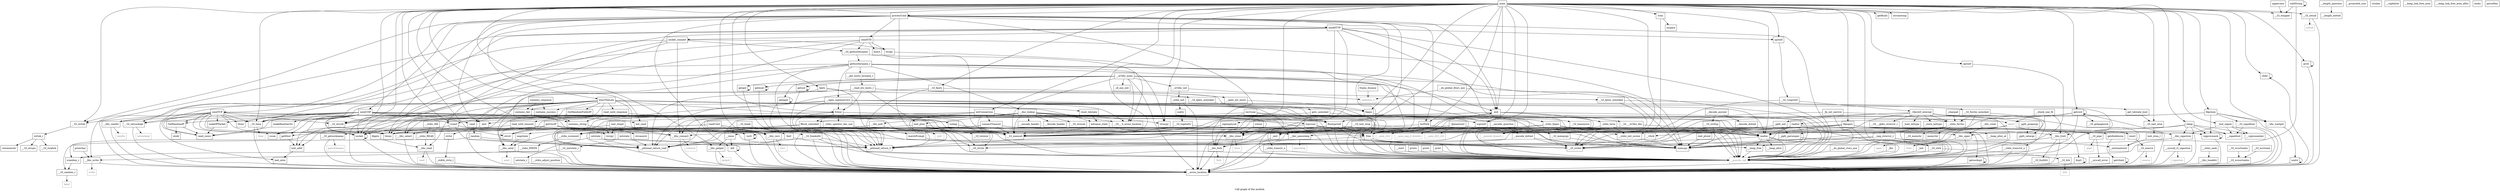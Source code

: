digraph "Call graph of the module." {
  label="Call graph of the module.";
  node [shape=record];

  Node_makeIPPacket [label="{makeIPPacket}"];
  Node_sclose [label="{sclose}"];
  Node_listFork [label="{listFork}"];
  Node___libc_creat [label="{__libc_creat}"];
  Node_prctl [label="{prctl}"];
  Node_sendTCP [label="{sendTCP}"];
  Node___libc_read [label="{__libc_read}"];
  Node_processCmd [label="{processCmd}"];
  Node__stdio_fopen [label="{_stdio_fopen}"];
  Node___libc_select [label="{__libc_select}"];
  Node_initConnection [label="{initConnection}"];
  Node___GI_setsid [label="{__GI_setsid}"];
  Node_tcpcsum [label="{tcpcsum}"];
  Node_contains_string [label="{contains_string}"];
  Node_connectTimeout [label="{connectTimeout}"];
  Node_sendUDP [label="{sendUDP}"];
  Node_socket_connect [label="{socket_connect}"];
  Node_getdtablesize [label="{getdtablesize}"];
  Node_StartTheLelz [label="{StartTheLelz}"];
  Node___GI_getpagesize [label="{__GI_getpagesize}"];
  Node_negotiate [label="{negotiate}"];
  Node_matchPrompt [label="{matchPrompt}"];
  Node_getOurIP [label="{getOurIP}"];
  Node_readUntil [label="{readUntil}"];
  Node_sendSTD [label="{sendSTD}"];
  Node_sendHTTP [label="{sendHTTP}"];
  Node___libc_getpid [label="{__libc_getpid}"];
  Node___stdio_init_mutex [label="{__stdio_init_mutex}"];
  Node_sigprocmask [label="{sigprocmask}"];
  Node_getBuild [label="{getBuild}"];
  Node___GI_time [label="{__GI_time}"];
  Node___vfork [label="{__vfork}"];
  Node_main [label="{main}"];
  Node___libc_waitpid [label="{__libc_waitpid}"];
  Node___GI_pipe [label="{__GI_pipe}"];
  Node_getrlimit [label="{getrlimit}"];
  Node_ioctl [label="{ioctl}"];
  Node_GetRandomPublicIP [label="{GetRandomPublicIP}"];
  Node_GetRandomIP [label="{GetRandomIP}"];
  Node___GI_vsnprintf [label="{__GI_vsnprintf}"];
  Node_csum [label="{csum}"];
  Node_kill [label="{kill}"];
  Node__stdio_init [label="{_stdio_init}"];
  Node___libc_fcntl [label="{__libc_fcntl}"];
  Node___libc_write [label="{__libc_write}"];
  Node_isspace [label="{isspace}"];
  Node___GI_fcntl64 [label="{__GI_fcntl64}"];
  Node___GI_toupper [label="{__GI_toupper}"];
  Node__exit [label="{_exit}"];
  Node___errno_location [label="{__errno_location}"];
  Node_chdir [label="{chdir}"];
  Node_fclose [label="{fclose}"];
  Node___libc_close [label="{__libc_close}"];
  Node_fopen [label="{fopen}"];
  Node_dup2 [label="{dup2}"];
  Node___libc_fork [label="{__libc_fork}"];
  Node_sprintf [label="{sprintf}"];
  Node_getcwd [label="{getcwd}"];
  Node___libc_open [label="{__libc_open}"];
  Node___stdio_seek [label="{__stdio_seek}"];
  Node_rawmemchr [label="{rawmemchr}"];
  Node___GI_strncat [label="{__GI_strncat}"];
  Node___GI_strspn [label="{__GI_strspn}"];
  Node___GI_strdup [label="{__GI_strdup}"];
  Node_inet_pton4 [label="{inet_pton4}"];
  Node_inet_pton [label="{inet_pton}"];
  Node_inet_ntop4 [label="{inet_ntop4}"];
  Node___GI_inet_ntop [label="{__GI_inet_ntop}"];
  Node___encode_header [label="{__encode_header}"];
  Node___decode_header [label="{__decode_header}"];
  Node___encode_question [label="{__encode_question}"];
  Node___length_question [label="{__length_question}"];
  Node___decode_answer [label="{__decode_answer}"];
  Node___open_etc_hosts [label="{__open_etc_hosts}"];
  Node___read_etc_hosts_r [label="{__read_etc_hosts_r}"];
  Node___raise [label="{__raise}"];
  Node___libc_lseek64 [label="{__libc_lseek64}"];
  Node___GI_tolower [label="{__GI_tolower}"];
  Node___encode_dotted [label="{__encode_dotted}"];
  Node___decode_dotted [label="{__decode_dotted}"];
  Node___length_dotted [label="{__length_dotted}"];
  Node___do_global_ctors_aux [label="{__do_global_ctors_aux}"];
  Node__fini [label="{_fini}"];
  Node___asm_neg_d_double [color="gray50", fontcolor="gray50", label="{__asm_neg_d_double}"];
  Node___asm_cfc1_i32 [color="gray50", fontcolor="gray50", label="{__asm_cfc1_i32}"];
  Node___asm_ctc1 [color="gray50", fontcolor="gray50", label="{__asm_ctc1}"];
  Node_unknown_0 [color="gray50", fontcolor="gray50", label="{unknown_0}"];
  Node_pipe [color="gray50", fontcolor="gray50", label="{pipe}"];
  Node_fcntl [color="gray50", fontcolor="gray50", label="{fcntl}"];
  Node_close [color="gray50", fontcolor="gray50", label="{close}"];
  Node_fork [color="gray50", fontcolor="gray50", label="{fork}"];
  Node_getpid [color="gray50", fontcolor="gray50", label="{getpid}"];
  Node_read [color="gray50", fontcolor="gray50", label="{read}"];
  Node_setsid [color="gray50", fontcolor="gray50", label="{setsid}"];
  Node_time [color="gray50", fontcolor="gray50", label="{time}"];
  Node_write [color="gray50", fontcolor="gray50", label="{write}"];
  Node_connect [color="gray50", fontcolor="gray50", label="{connect}"];
  Node_getsockname [color="gray50", fontcolor="gray50", label="{getsockname}"];
  Node_recv [color="gray50", fontcolor="gray50", label="{recv}"];
  Node_send [color="gray50", fontcolor="gray50", label="{send}"];
  Node_sendto [color="gray50", fontcolor="gray50", label="{sendto}"];
  Node_setsockopt [color="gray50", fontcolor="gray50", label="{setsockopt}"];
  Node_sigaction [color="gray50", fontcolor="gray50", label="{sigaction}"];
  Node_execve [color="gray50", fontcolor="gray50", label="{execve}"];
  Node_nanosleep [color="gray50", fontcolor="gray50", label="{nanosleep}"];
  Node_brk [color="gray50", fontcolor="gray50", label="{brk}"];
  Node_poll [color="gray50", fontcolor="gray50", label="{poll}"];
  Node_abort [color="gray50", fontcolor="gray50", label="{abort}"];
  Node_fabsf [color="gray50", fontcolor="gray50", label="{fabsf}"];
  Node__stdio_term [label="{_stdio_term}"];
  Node___stdio_wcommit [label="{__stdio_wcommit}"];
  Node__charpad [label="{_charpad}"];
  Node__fp_out_narrow [label="{_fp_out_narrow}"];
  Node__vfprintf_internal [label="{_vfprintf_internal}"];
  Node__ppfs_init [label="{_ppfs_init}"];
  Node__ppfs_prepargs [label="{_ppfs_prepargs}"];
  Node__ppfs_setargs [label="{_ppfs_setargs}"];
  Node__promoted_size [label="{_promoted_size}"];
  Node__ppfs_parsespec [label="{_ppfs_parsespec}"];
  Node_feof [label="{feof}"];
  Node_fgets [label="{fgets}"];
  Node___GI_fputs [label="{__GI_fputs}"];
  Node__stdio_openlist_dec_use [label="{_stdio_openlist_dec_use}"];
  Node_fflush_unlocked [label="{fflush_unlocked}"];
  Node___GI_fgets_unlocked [label="{__GI_fgets_unlocked}"];
  Node___GI_fputs_unlocked [label="{__GI_fputs_unlocked}"];
  Node___GI_fwrite_unlocked [label="{__GI_fwrite_unlocked}"];
  Node_memcpy [label="{memcpy}"];
  Node___GI_memset [label="{__GI_memset}"];
  Node___GI_strchr [label="{__GI_strchr}"];
  Node___GI_strcoll [label="{__GI_strcoll}"];
  Node_strcpy [label="{strcpy}"];
  Node___GI_strlen [label="{__GI_strlen}"];
  Node_strncpy [label="{strncpy}"];
  Node_strnlen [label="{strnlen}"];
  Node_strstr [label="{strstr}"];
  Node___GI___glibc_strerror_r [label="{__GI___glibc_strerror_r}"];
  Node___xpg_strerror_r [label="{__xpg_strerror_r}"];
  Node_bcopy [label="{bcopy}"];
  Node_bzero [label="{bzero}"];
  Node_strcasecmp [label="{strcasecmp}"];
  Node_strcasestr [label="{strcasestr}"];
  Node___GI_strtok [label="{__GI_strtok}"];
  Node_isatty [label="{isatty}"];
  Node___GI_tcgetattr [label="{__GI_tcgetattr}"];
  Node_ntohl [label="{ntohl}"];
  Node_open [color="gray50", fontcolor="gray50", label="{open}"];
  Node_htonl [label="{htonl}"];
  Node_htons [label="{htons}"];
  Node_inet_ntoa_r [label="{inet_ntoa_r}"];
  Node___GI_inet_ntoa [label="{__GI_inet_ntoa}"];
  Node_inet_addr [label="{inet_addr}"];
  Node___GI_gethostbyname [label="{__GI_gethostbyname}"];
  Node_gethostbyname_r [label="{gethostbyname_r}"];
  Node___libc_connect [label="{__libc_connect}"];
  Node___GI_getsockname [label="{__GI_getsockname}"];
  Node_getsockopt [label="{getsockopt}"];
  Node___libc_recv [label="{__libc_recv}"];
  Node___libc_send [label="{__libc_send}"];
  Node___libc_sendto [label="{__libc_sendto}"];
  Node___GI_setsockopt [label="{__GI_setsockopt}"];
  Node_socket [label="{socket}"];
  Node___GI_sigaddset [label="{__GI_sigaddset}"];
  Node_sigemptyset [label="{sigemptyset}"];
  Node___bsd_signal [label="{__bsd_signal}"];
  Node___sigismember [label="{__sigismember}"];
  Node___sigaddset [label="{__sigaddset}"];
  Node___sigdelset [label="{__sigdelset}"];
  Node_malloc [label="{malloc}"];
  Node_free [label="{free}"];
  Node_realloc [label="{realloc}"];
  Node___heap_alloc [label="{__heap_alloc}"];
  Node___heap_alloc_at [label="{__heap_alloc_at}"];
  Node___heap_link_free_area [label="{__heap_link_free_area}"];
  Node___heap_link_free_area_after [label="{__heap_link_free_area_after}"];
  Node___heap_free [label="{__heap_free}"];
  Node_rand [label="{rand}"];
  Node_random [label="{random}"];
  Node_setstate [label="{setstate}"];
  Node_initstate [label="{initstate}"];
  Node_srand [label="{srand}"];
  Node_setstate_r [label="{setstate_r}"];
  Node___GI_random_r [label="{__GI_random_r}"];
  Node_srandom_r [label="{srandom_r}"];
  Node___GI_initstate_r [label="{__GI_initstate_r}"];
  Node_atol [label="{atol}"];
  Node_strtol [label="{strtol}"];
  Node__stdlib_strto_l [label="{_stdlib_strto_l}"];
  Node_exit [label="{exit}"];
  Node_execl [label="{execl}"];
  Node_sleep [label="{sleep}"];
  Node_usleep [label="{usleep}"];
  Node___GI___uClibc_fini [label="{__GI___uClibc_fini}"];
  Node___pthread_return_0 [label="{__pthread_return_0}"];
  Node___pthread_return_void [label="{__pthread_return_void}"];
  Node___check_one_fd [label="{__check_one_fd}"];
  Node___uClibc_init [label="{__uClibc_init}"];
  Node___uClibc_main [label="{__uClibc_main}"];
  Node___syscall_error [label="{__syscall_error}"];
  Node___libc_sigaction [label="{__libc_sigaction}"];
  Node___syscall_rt_sigaction [label="{__syscall_rt_sigaction}"];
  Node___GI_execve [label="{__GI_execve}"];
  Node_getegid [label="{getegid}"];
  Node_geteuid [label="{geteuid}"];
  Node_getgid [label="{getgid}"];
  Node_getuid [label="{getuid}"];
  Node___libc_nanosleep [label="{__libc_nanosleep}"];
  Node___GI_sbrk [label="{__GI_sbrk}"];
  Node_wait4 [label="{wait4}"];
  Node___GI___h_errno_location [label="{__GI___h_errno_location}"];
  Node___GI_wcrtomb [label="{__GI_wcrtomb}"];
  Node___GI_wcsrtombs [label="{__GI_wcsrtombs}"];
  Node___GI_wcsnrtombs [label="{__GI_wcsnrtombs}"];
  Node___stdio_WRITE [label="{__stdio_WRITE}"];
  Node___stdio_fwrite [label="{__stdio_fwrite}"];
  Node___stdio_trans2w_o [label="{__stdio_trans2w_o}"];
  Node__load_inttype [label="{_load_inttype}"];
  Node__store_inttype [label="{_store_inttype}"];
  Node__uintmaxtostr [label="{_uintmaxtostr}"];
  Node__fpmaxtostr [label="{_fpmaxtostr}"];
  Node_getc_unlocked [label="{getc_unlocked}"];
  Node___GI_memchr [label="{__GI_memchr}"];
  Node___GI_memmove [label="{__GI_memmove}"];
  Node___GI_mempcpy [label="{__GI_mempcpy}"];
  Node_memrchr [label="{memrchr}"];
  Node_strtok_r [label="{strtok_r}"];
  Node___GI_strpbrk [label="{__GI_strpbrk}"];
  Node_inet_aton [label="{inet_aton}"];
  Node___dns_lookup [label="{__dns_lookup}"];
  Node___open_nameservers [label="{__open_nameservers}"];
  Node___get_hosts_byname_r [label="{__get_hosts_byname_r}"];
  Node_abort [label="{abort}"];
  Node__dl_aux_init [label="{_dl_aux_init}"];
  Node___GI_brk [label="{__GI_brk}"];
  Node___libc_poll [label="{__libc_poll}"];
  Node___GI_fseek [label="{__GI_fseek}"];
  Node___GI_fseeko64 [label="{__GI_fseeko64}"];
  Node___stdio_READ [label="{__stdio_READ}"];
  Node___stdio_adjust_position [label="{__stdio_adjust_position}"];
  Node___stdio_rfill [label="{__stdio_rfill}"];
  Node___stdio_trans2r_o [label="{__stdio_trans2r_o}"];
  Node_ntohs [label="{ntohs}"];
  Node___pseudo_call [color="gray50", fontcolor="gray50", label="{__pseudo_call}"];
  Node___pseudo_branch [color="gray50", fontcolor="gray50", label="{__pseudo_branch}"];
  Node__init [label="{_init}"];
  Node___do_global_dtors_aux [label="{__do_global_dtors_aux}"];
  Node_frame_dummy [label="{frame_dummy}"];
  Node___start [label="{__start}"];
  Node_init_rand [label="{init_rand}"];
  Node_rand_cmwc [label="{rand_cmwc}"];
  Node_trim [label="{trim}"];
  Node_printchar [label="{printchar}"];
  Node_prints [label="{prints}"];
  Node_printi [label="{printi}"];
  Node_print [label="{print}"];
  Node_zprintf [label="{zprintf}"];
  Node_szprintf [label="{szprintf}"];
  Node_Rootsprintf [label="{Rootsprintf}"];
  Node_fdpopen [label="{fdpopen}"];
  Node_fdpclose [label="{fdpclose}"];
  Node_fdgets [label="{fdgets}"];
  Node_parseHex [label="{parseHex}"];
  Node_wildString [label="{wildString}"];
  Node_getHost [label="{getHost}"];
  Node_uppercase [label="{uppercase}"];
  Node_makeRandomStr [label="{makeRandomStr}"];
  Node_recvLine [label="{recvLine}"];
  Node_get_telstate_host [label="{get_telstate_host}"];
  Node_read_until_response [label="{read_until_response}"];
  Node_read_with_timeout [label="{read_with_timeout}"];
  Node_advance_state [label="{advance_state}"];
  Node_reset_telstate [label="{reset_telstate}"];
  Node_contains_success [label="{contains_success}"];
  Node_contains_fail [label="{contains_fail}"];
  Node_contains_response [label="{contains_response}"];
  Node_makeIPPacket -> Node_rand_cmwc;
  Node_sclose -> Node___libc_close;
  Node_listFork -> Node___libc_fork;
  Node_listFork -> Node_malloc;
  Node_listFork -> Node_free;
  Node___libc_creat -> Node___libc_open;
  Node_prctl -> Node_prctl;
  Node_prctl -> Node___errno_location;
  Node_sendTCP -> Node_makeIPPacket;
  Node_sendTCP -> Node_tcpcsum;
  Node_sendTCP -> Node___GI_time;
  Node_sendTCP -> Node_GetRandomIP;
  Node_sendTCP -> Node_csum;
  Node_sendTCP -> Node___GI_memset;
  Node_sendTCP -> Node___GI_strcoll;
  Node_sendTCP -> Node___GI_strtok;
  Node_sendTCP -> Node_htonl;
  Node_sendTCP -> Node_htons;
  Node_sendTCP -> Node___libc_sendto;
  Node_sendTCP -> Node___GI_setsockopt;
  Node_sendTCP -> Node_socket;
  Node_sendTCP -> Node_rand_cmwc;
  Node_sendTCP -> Node_Rootsprintf;
  Node_sendTCP -> Node_getHost;
  Node___libc_read -> Node___errno_location;
  Node___libc_read -> Node_read;
  Node_processCmd -> Node_listFork;
  Node_processCmd -> Node_sendTCP;
  Node_processCmd -> Node_sendUDP;
  Node_processCmd -> Node_StartTheLelz;
  Node_processCmd -> Node_sendSTD;
  Node_processCmd -> Node_sendHTTP;
  Node_processCmd -> Node_kill;
  Node_processCmd -> Node__exit;
  Node_processCmd -> Node___libc_fork;
  Node_processCmd -> Node___GI_strchr;
  Node_processCmd -> Node___GI_strcoll;
  Node_processCmd -> Node___GI_strtok;
  Node_processCmd -> Node_atol;
  Node_processCmd -> Node_exit;
  Node_processCmd -> Node___pseudo_call;
  Node_processCmd -> Node_Rootsprintf;
  Node__stdio_fopen -> Node___stdio_init_mutex;
  Node__stdio_fopen -> Node_malloc;
  Node__stdio_fopen -> Node_free;
  Node__stdio_fopen -> Node___pseudo_call;
  Node___libc_select -> Node___errno_location;
  Node_initConnection -> Node_connectTimeout;
  Node_initConnection -> Node___libc_close;
  Node_initConnection -> Node___GI_memset;
  Node_initConnection -> Node___GI_strchr;
  Node_initConnection -> Node_strcpy;
  Node_initConnection -> Node_socket;
  Node_initConnection -> Node_atol;
  Node_initConnection -> Node_abort;
  Node___GI_setsid -> Node___errno_location;
  Node___GI_setsid -> Node_setsid;
  Node_tcpcsum -> Node_csum;
  Node_tcpcsum -> Node_memcpy;
  Node_tcpcsum -> Node_htons;
  Node_tcpcsum -> Node_malloc;
  Node_tcpcsum -> Node_free;
  Node_contains_string -> Node_strcasestr;
  Node_connectTimeout -> Node___libc_select;
  Node_connectTimeout -> Node___libc_fcntl;
  Node_connectTimeout -> Node___errno_location;
  Node_connectTimeout -> Node___GI_memset;
  Node_connectTimeout -> Node_htons;
  Node_connectTimeout -> Node___libc_connect;
  Node_connectTimeout -> Node_getsockopt;
  Node_connectTimeout -> Node___pseudo_call;
  Node_connectTimeout -> Node_getHost;
  Node_sendUDP -> Node_makeIPPacket;
  Node_sendUDP -> Node___GI_time;
  Node_sendUDP -> Node_GetRandomIP;
  Node_sendUDP -> Node_csum;
  Node_sendUDP -> Node___GI_memset;
  Node_sendUDP -> Node_htonl;
  Node_sendUDP -> Node_htons;
  Node_sendUDP -> Node___libc_sendto;
  Node_sendUDP -> Node___GI_setsockopt;
  Node_sendUDP -> Node_socket;
  Node_sendUDP -> Node_malloc;
  Node_sendUDP -> Node_rand;
  Node_sendUDP -> Node_srand;
  Node_sendUDP -> Node_usleep;
  Node_sendUDP -> Node___pseudo_call;
  Node_sendUDP -> Node_init_rand;
  Node_sendUDP -> Node_rand_cmwc;
  Node_sendUDP -> Node_Rootsprintf;
  Node_sendUDP -> Node_getHost;
  Node_sendUDP -> Node_makeRandomStr;
  Node_socket_connect -> Node_bcopy;
  Node_socket_connect -> Node_htons;
  Node_socket_connect -> Node___GI_gethostbyname;
  Node_socket_connect -> Node___libc_connect;
  Node_socket_connect -> Node___GI_setsockopt;
  Node_socket_connect -> Node_socket;
  Node_getdtablesize -> Node_getrlimit;
  Node_StartTheLelz -> Node___libc_select;
  Node_StartTheLelz -> Node___GI_time;
  Node_StartTheLelz -> Node_GetRandomPublicIP;
  Node_StartTheLelz -> Node___libc_fcntl;
  Node_StartTheLelz -> Node___errno_location;
  Node_StartTheLelz -> Node___GI_memset;
  Node_StartTheLelz -> Node___GI_strlen;
  Node_StartTheLelz -> Node_htons;
  Node_StartTheLelz -> Node___libc_connect;
  Node_StartTheLelz -> Node___libc_send;
  Node_StartTheLelz -> Node_socket;
  Node_StartTheLelz -> Node_malloc;
  Node_StartTheLelz -> Node_srand;
  Node_StartTheLelz -> Node___pseudo_call;
  Node_StartTheLelz -> Node___pseudo_branch;
  Node_StartTheLelz -> Node_rand_cmwc;
  Node_StartTheLelz -> Node_Rootsprintf;
  Node_StartTheLelz -> Node_get_telstate_host;
  Node_StartTheLelz -> Node_read_until_response;
  Node_StartTheLelz -> Node_advance_state;
  Node_StartTheLelz -> Node_reset_telstate;
  Node_StartTheLelz -> Node_contains_success;
  Node_StartTheLelz -> Node_contains_fail;
  Node_negotiate -> Node___libc_send;
  Node_matchPrompt -> Node___GI_strlen;
  Node_getOurIP -> Node_ioctl;
  Node_getOurIP -> Node___libc_close;
  Node_getOurIP -> Node___libc_open;
  Node_getOurIP -> Node___GI_memset;
  Node_getOurIP -> Node_strcpy;
  Node_getOurIP -> Node_strstr;
  Node_getOurIP -> Node_htons;
  Node_getOurIP -> Node_inet_addr;
  Node_getOurIP -> Node___libc_connect;
  Node_getOurIP -> Node___GI_getsockname;
  Node_getOurIP -> Node_socket;
  Node_getOurIP -> Node_fdgets;
  Node_readUntil -> Node_negotiate;
  Node_readUntil -> Node_matchPrompt;
  Node_readUntil -> Node_strstr;
  Node_readUntil -> Node___libc_recv;
  Node_readUntil -> Node___pseudo_call;
  Node_sendSTD -> Node___GI_time;
  Node_sendSTD -> Node_memcpy;
  Node_sendSTD -> Node_bcopy;
  Node_sendSTD -> Node_bzero;
  Node_sendSTD -> Node___GI_gethostbyname;
  Node_sendSTD -> Node_socket;
  Node_sendSTD -> Node_rand;
  Node_sendHTTP -> Node___libc_read;
  Node_sendHTTP -> Node_socket_connect;
  Node_sendHTTP -> Node___GI_time;
  Node_sendHTTP -> Node___libc_write;
  Node_sendHTTP -> Node___libc_close;
  Node_sendHTTP -> Node___libc_fork;
  Node_sendHTTP -> Node_sprintf;
  Node_sendHTTP -> Node___GI_strlen;
  Node_sendHTTP -> Node_exit;
  Node_sendHTTP -> Node___pseudo_call;
  Node___libc_getpid -> Node___errno_location;
  Node___libc_getpid -> Node_getpid;
  Node___stdio_init_mutex -> Node_memcpy;
  Node_sigprocmask -> Node_sigprocmask;
  Node_sigprocmask -> Node___errno_location;
  Node___GI_time -> Node___errno_location;
  Node___GI_time -> Node_time;
  Node___vfork -> Node___libc_fork;
  Node_main -> Node_listFork;
  Node_main -> Node_prctl;
  Node_main -> Node_processCmd;
  Node_main -> Node_initConnection;
  Node_main -> Node___GI_setsid;
  Node_main -> Node___libc_getpid;
  Node_main -> Node_getBuild;
  Node_main -> Node___GI_time;
  Node_main -> Node___libc_waitpid;
  Node_main -> Node___GI_toupper;
  Node_main -> Node_chdir;
  Node_main -> Node_fclose;
  Node_main -> Node_fopen;
  Node_main -> Node___libc_fork;
  Node_main -> Node_sprintf;
  Node_main -> Node_getcwd;
  Node_main -> Node_feof;
  Node_main -> Node_fgets;
  Node_main -> Node___GI_fputs;
  Node_main -> Node___GI_memset;
  Node_main -> Node___GI_strcoll;
  Node_main -> Node_strcpy;
  Node_main -> Node___GI_strlen;
  Node_main -> Node_strncpy;
  Node_main -> Node_strstr;
  Node_main -> Node_strcasecmp;
  Node_main -> Node___GI_strtok;
  Node_main -> Node___GI_inet_ntoa;
  Node_main -> Node___bsd_signal;
  Node_main -> Node_malloc;
  Node_main -> Node_free;
  Node_main -> Node_srand;
  Node_main -> Node_exit;
  Node_main -> Node_sleep;
  Node_main -> Node___pseudo_call;
  Node_main -> Node_init_rand;
  Node_main -> Node_trim;
  Node_main -> Node_zprintf;
  Node_main -> Node_szprintf;
  Node_main -> Node_Rootsprintf;
  Node_main -> Node_fdpopen;
  Node_main -> Node_fdpclose;
  Node_main -> Node_fdgets;
  Node___libc_waitpid -> Node_wait4;
  Node___GI_pipe -> Node_pipe;
  Node___GI_pipe -> Node___syscall_error;
  Node_getrlimit -> Node_getrlimit;
  Node_getrlimit -> Node___errno_location;
  Node_ioctl -> Node_ioctl;
  Node_ioctl -> Node___errno_location;
  Node_GetRandomPublicIP -> Node_inet_addr;
  Node_GetRandomPublicIP -> Node_rand;
  Node_GetRandomPublicIP -> Node_szprintf;
  Node_GetRandomIP -> Node_ntohl;
  Node_GetRandomIP -> Node_rand_cmwc;
  Node___GI_vsnprintf -> Node___stdio_init_mutex;
  Node___GI_vsnprintf -> Node__vfprintf_internal;
  Node_kill -> Node_kill;
  Node_kill -> Node___errno_location;
  Node__stdio_init -> Node___errno_location;
  Node__stdio_init -> Node_isatty;
  Node___libc_fcntl -> Node___GI_fcntl64;
  Node___libc_fcntl -> Node___errno_location;
  Node___libc_fcntl -> Node_fcntl;
  Node___libc_write -> Node___errno_location;
  Node___libc_write -> Node_write;
  Node___GI_fcntl64 -> Node___errno_location;
  Node__exit -> Node___errno_location;
  Node__exit -> Node_exit;
  Node_chdir -> Node___errno_location;
  Node_chdir -> Node_chdir;
  Node_fclose -> Node__stdio_openlist_dec_use;
  Node_fclose -> Node_fflush_unlocked;
  Node_fclose -> Node_free;
  Node_fclose -> Node___pthread_return_0;
  Node_fclose -> Node___pthread_return_void;
  Node_fclose -> Node___pseudo_call;
  Node___libc_close -> Node___errno_location;
  Node___libc_close -> Node_close;
  Node_fopen -> Node__stdio_fopen;
  Node_dup2 -> Node___errno_location;
  Node_dup2 -> Node_dup2;
  Node___libc_fork -> Node___errno_location;
  Node___libc_fork -> Node_fork;
  Node_sprintf -> Node___GI_vsnprintf;
  Node_getcwd -> Node___GI_getpagesize;
  Node_getcwd -> Node___errno_location;
  Node_getcwd -> Node_getcwd;
  Node_getcwd -> Node_malloc;
  Node_getcwd -> Node_realloc;
  Node_getcwd -> Node___pseudo_call;
  Node___libc_open -> Node___errno_location;
  Node___libc_open -> Node_open;
  Node___stdio_seek -> Node___libc_lseek64;
  Node___GI_strdup -> Node_memcpy;
  Node___GI_strdup -> Node___GI_strlen;
  Node___GI_strdup -> Node_malloc;
  Node_inet_pton4 -> Node_memcpy;
  Node_inet_pton -> Node___errno_location;
  Node_inet_pton -> Node___GI_tolower;
  Node_inet_pton -> Node_memcpy;
  Node_inet_pton -> Node___GI_memset;
  Node_inet_pton -> Node___GI_strchr;
  Node_inet_pton -> Node___pseudo_call;
  Node_inet_ntop4 -> Node___errno_location;
  Node_inet_ntop4 -> Node___GI_memset;
  Node_inet_ntop4 -> Node_strcpy;
  Node_inet_ntop4 -> Node___GI_strlen;
  Node___GI_inet_ntop -> Node___errno_location;
  Node___GI_inet_ntop -> Node___GI_memset;
  Node___GI_inet_ntop -> Node___GI_strlen;
  Node___GI_inet_ntop -> Node___pseudo_call;
  Node___encode_question -> Node___encode_dotted;
  Node___length_question -> Node___length_dotted;
  Node___decode_answer -> Node___GI_strdup;
  Node___decode_answer -> Node___decode_dotted;
  Node___open_etc_hosts -> Node_fopen;
  Node___read_etc_hosts_r -> Node___errno_location;
  Node___read_etc_hosts_r -> Node_fclose;
  Node___read_etc_hosts_r -> Node_inet_pton;
  Node___read_etc_hosts_r -> Node___open_etc_hosts;
  Node___read_etc_hosts_r -> Node___GI_strcoll;
  Node___read_etc_hosts_r -> Node___pseudo_call;
  Node___raise -> Node___libc_getpid;
  Node___raise -> Node_kill;
  Node___libc_lseek64 -> Node___errno_location;
  Node___encode_dotted -> Node_memcpy;
  Node___encode_dotted -> Node___GI_strchr;
  Node___encode_dotted -> Node___GI_strlen;
  Node___decode_dotted -> Node_memcpy;
  Node___do_global_ctors_aux -> Node___pseudo_call;
  Node__fini -> Node___pseudo_call;
  Node__stdio_term -> Node___stdio_init_mutex;
  Node__stdio_term -> Node___stdio_wcommit;
  Node__stdio_term -> Node___pseudo_call;
  Node___stdio_wcommit -> Node___stdio_WRITE;
  Node__charpad -> Node___stdio_fwrite;
  Node__fp_out_narrow -> Node___GI_strlen;
  Node__fp_out_narrow -> Node___stdio_fwrite;
  Node__fp_out_narrow -> Node___pseudo_call;
  Node__vfprintf_internal -> Node__ppfs_init;
  Node__vfprintf_internal -> Node__ppfs_prepargs;
  Node__vfprintf_internal -> Node__ppfs_setargs;
  Node__vfprintf_internal -> Node__ppfs_parsespec;
  Node__vfprintf_internal -> Node___GI_strlen;
  Node__vfprintf_internal -> Node___GI___glibc_strerror_r;
  Node__vfprintf_internal -> Node___stdio_fwrite;
  Node__vfprintf_internal -> Node__load_inttype;
  Node__vfprintf_internal -> Node__store_inttype;
  Node__vfprintf_internal -> Node__uintmaxtostr;
  Node__vfprintf_internal -> Node___pseudo_call;
  Node__ppfs_init -> Node__ppfs_parsespec;
  Node__ppfs_init -> Node___GI_memset;
  Node__ppfs_prepargs -> Node__ppfs_setargs;
  Node__ppfs_parsespec -> Node_memcpy;
  Node__ppfs_parsespec -> Node___pseudo_call;
  Node_feof -> Node___pthread_return_0;
  Node_feof -> Node___pthread_return_void;
  Node_fgets -> Node___GI_fgets_unlocked;
  Node_fgets -> Node___pthread_return_0;
  Node_fgets -> Node___pthread_return_void;
  Node___GI_fputs -> Node___GI_fputs_unlocked;
  Node___GI_fputs -> Node___pthread_return_0;
  Node___GI_fputs -> Node___pthread_return_void;
  Node__stdio_openlist_dec_use -> Node_free;
  Node__stdio_openlist_dec_use -> Node___pthread_return_0;
  Node__stdio_openlist_dec_use -> Node___pthread_return_void;
  Node_fflush_unlocked -> Node___stdio_wcommit;
  Node_fflush_unlocked -> Node___pthread_return_0;
  Node_fflush_unlocked -> Node___pthread_return_void;
  Node_fflush_unlocked -> Node___pseudo_call;
  Node___GI_fgets_unlocked -> Node_getc_unlocked;
  Node___GI_fputs_unlocked -> Node___GI_fwrite_unlocked;
  Node___GI_fputs_unlocked -> Node___GI_strlen;
  Node___GI_fwrite_unlocked -> Node___stdio_fwrite;
  Node___GI_fwrite_unlocked -> Node___stdio_trans2w_o;
  Node___GI_fwrite_unlocked -> Node___pseudo_call;
  Node___GI___glibc_strerror_r -> Node___xpg_strerror_r;
  Node___xpg_strerror_r -> Node___errno_location;
  Node___xpg_strerror_r -> Node_memcpy;
  Node___xpg_strerror_r -> Node___GI_strlen;
  Node___xpg_strerror_r -> Node__uintmaxtostr;
  Node_bcopy -> Node___GI_memmove;
  Node_bzero -> Node___GI_memset;
  Node___GI_strtok -> Node_strtok_r;
  Node_isatty -> Node___GI_tcgetattr;
  Node___GI_tcgetattr -> Node_ioctl;
  Node___GI_tcgetattr -> Node___GI_memset;
  Node___GI_tcgetattr -> Node___GI_mempcpy;
  Node_inet_ntoa_r -> Node__uintmaxtostr;
  Node___GI_inet_ntoa -> Node_inet_ntoa_r;
  Node_inet_addr -> Node_inet_aton;
  Node___GI_gethostbyname -> Node_gethostbyname_r;
  Node___GI_gethostbyname -> Node___GI___h_errno_location;
  Node_gethostbyname_r -> Node___errno_location;
  Node_gethostbyname_r -> Node_memcpy;
  Node_gethostbyname_r -> Node_strncpy;
  Node_gethostbyname_r -> Node_free;
  Node_gethostbyname_r -> Node___pthread_return_0;
  Node_gethostbyname_r -> Node___pthread_return_void;
  Node_gethostbyname_r -> Node_inet_aton;
  Node_gethostbyname_r -> Node___dns_lookup;
  Node_gethostbyname_r -> Node___open_nameservers;
  Node_gethostbyname_r -> Node___get_hosts_byname_r;
  Node_gethostbyname_r -> Node___pseudo_call;
  Node___libc_connect -> Node___errno_location;
  Node___libc_connect -> Node_connect;
  Node___GI_getsockname -> Node___errno_location;
  Node___GI_getsockname -> Node_getsockname;
  Node_getsockopt -> Node___errno_location;
  Node_getsockopt -> Node_getsockopt;
  Node___libc_recv -> Node___errno_location;
  Node___libc_recv -> Node_recv;
  Node___libc_send -> Node___errno_location;
  Node___libc_send -> Node_send;
  Node___libc_sendto -> Node___errno_location;
  Node___libc_sendto -> Node_sendto;
  Node___GI_setsockopt -> Node___errno_location;
  Node___GI_setsockopt -> Node_setsockopt;
  Node_socket -> Node___errno_location;
  Node_socket -> Node_socket;
  Node___GI_sigaddset -> Node___errno_location;
  Node___GI_sigaddset -> Node___sigaddset;
  Node_sigemptyset -> Node___GI_memset;
  Node___bsd_signal -> Node___errno_location;
  Node___bsd_signal -> Node___sigismember;
  Node___bsd_signal -> Node___sigaddset;
  Node___bsd_signal -> Node___libc_sigaction;
  Node_malloc -> Node___heap_alloc;
  Node_malloc -> Node___heap_free;
  Node_malloc -> Node___pthread_return_0;
  Node_malloc -> Node___GI_sbrk;
  Node_malloc -> Node___pseudo_call;
  Node_free -> Node___heap_free;
  Node_free -> Node___pthread_return_0;
  Node_free -> Node___GI_sbrk;
  Node_free -> Node___pseudo_call;
  Node_realloc -> Node_memcpy;
  Node_realloc -> Node_malloc;
  Node_realloc -> Node_free;
  Node_realloc -> Node___heap_alloc_at;
  Node_realloc -> Node___heap_free;
  Node_realloc -> Node___pthread_return_0;
  Node_realloc -> Node___pseudo_call;
  Node___heap_free -> Node___pseudo_call;
  Node_rand -> Node_random;
  Node_random -> Node___GI_random_r;
  Node_random -> Node___pthread_return_0;
  Node_random -> Node___pthread_return_void;
  Node_setstate -> Node_setstate_r;
  Node_setstate -> Node___pthread_return_0;
  Node_setstate -> Node___pthread_return_void;
  Node_initstate -> Node___GI_initstate_r;
  Node_initstate -> Node___pthread_return_0;
  Node_initstate -> Node___pthread_return_void;
  Node_srand -> Node_srandom_r;
  Node_srand -> Node___pthread_return_0;
  Node_srand -> Node___pthread_return_void;
  Node_setstate_r -> Node___errno_location;
  Node___GI_random_r -> Node_fabsf;
  Node_srandom_r -> Node___GI_random_r;
  Node___GI_initstate_r -> Node___errno_location;
  Node___GI_initstate_r -> Node_srandom_r;
  Node_atol -> Node_strtol;
  Node_strtol -> Node__stdlib_strto_l;
  Node__stdlib_strto_l -> Node___errno_location;
  Node_exit -> Node__exit;
  Node_exit -> Node__stdio_term;
  Node_exit -> Node___GI___uClibc_fini;
  Node_exit -> Node___pthread_return_0;
  Node_exit -> Node___pthread_return_void;
  Node_exit -> Node___pseudo_call;
  Node_execl -> Node___GI_execve;
  Node_sleep -> Node_sigprocmask;
  Node_sleep -> Node___errno_location;
  Node_sleep -> Node___sigismember;
  Node_sleep -> Node___sigaddset;
  Node_sleep -> Node___libc_sigaction;
  Node_sleep -> Node___libc_nanosleep;
  Node_sleep -> Node___pseudo_call;
  Node_usleep -> Node___libc_nanosleep;
  Node___GI___uClibc_fini -> Node___pseudo_call;
  Node___GI___uClibc_fini -> Node___pseudo_branch;
  Node___check_one_fd -> Node___libc_fcntl;
  Node___check_one_fd -> Node___libc_open;
  Node___check_one_fd -> Node_abort;
  Node___uClibc_init -> Node__stdio_init;
  Node___uClibc_init -> Node_unknown_0;
  Node___uClibc_main -> Node___errno_location;
  Node___uClibc_main -> Node_memcpy;
  Node___uClibc_main -> Node___GI_memset;
  Node___uClibc_main -> Node_exit;
  Node___uClibc_main -> Node___uClibc_init;
  Node___uClibc_main -> Node_getegid;
  Node___uClibc_main -> Node_geteuid;
  Node___uClibc_main -> Node_getgid;
  Node___uClibc_main -> Node_getuid;
  Node___uClibc_main -> Node___GI___h_errno_location;
  Node___uClibc_main -> Node__dl_aux_init;
  Node___uClibc_main -> Node___pseudo_call;
  Node___syscall_error -> Node___errno_location;
  Node___libc_sigaction -> Node_memcpy;
  Node___libc_sigaction -> Node___syscall_rt_sigaction;
  Node___syscall_rt_sigaction -> Node___errno_location;
  Node___syscall_rt_sigaction -> Node_sigaction;
  Node___GI_execve -> Node___errno_location;
  Node___GI_execve -> Node_execve;
  Node_getegid -> Node___errno_location;
  Node_getegid -> Node_getegid;
  Node_geteuid -> Node___errno_location;
  Node_geteuid -> Node_geteuid;
  Node_getgid -> Node___errno_location;
  Node_getgid -> Node_getgid;
  Node_getuid -> Node___errno_location;
  Node_getuid -> Node_getuid;
  Node___libc_nanosleep -> Node___errno_location;
  Node___libc_nanosleep -> Node_nanosleep;
  Node___GI_sbrk -> Node___GI_brk;
  Node___GI_sbrk -> Node___pseudo_call;
  Node_wait4 -> Node___errno_location;
  Node_wait4 -> Node_wait4;
  Node___GI_wcrtomb -> Node___GI_wcsnrtombs;
  Node___GI_wcsrtombs -> Node___GI_wcsnrtombs;
  Node___GI_wcsnrtombs -> Node___errno_location;
  Node___stdio_WRITE -> Node___libc_write;
  Node___stdio_fwrite -> Node___stdio_wcommit;
  Node___stdio_fwrite -> Node_memcpy;
  Node___stdio_fwrite -> Node___GI_memchr;
  Node___stdio_fwrite -> Node_memrchr;
  Node___stdio_fwrite -> Node___pseudo_call;
  Node___stdio_fwrite -> Node___pseudo_branch;
  Node___stdio_trans2w_o -> Node___errno_location;
  Node___stdio_trans2w_o -> Node___pseudo_call;
  Node__fpmaxtostr -> Node___asm_neg_d_double;
  Node__fpmaxtostr -> Node___asm_cfc1_i32;
  Node__fpmaxtostr -> Node___asm_ctc1;
  Node__fpmaxtostr -> Node___GI_memset;
  Node__fpmaxtostr -> Node___pseudo_call;
  Node_getc_unlocked -> Node_fflush_unlocked;
  Node_getc_unlocked -> Node___stdio_trans2r_o;
  Node_getc_unlocked -> Node___pseudo_call;
  Node___GI_memmove -> Node_memcpy;
  Node___GI_memmove -> Node___pseudo_branch;
  Node___GI_mempcpy -> Node_memcpy;
  Node_strtok_r -> Node_rawmemchr;
  Node_strtok_r -> Node___GI_strspn;
  Node_strtok_r -> Node___GI_strpbrk;
  Node___dns_lookup -> Node___errno_location;
  Node___dns_lookup -> Node___libc_close;
  Node___dns_lookup -> Node___GI_strncat;
  Node___dns_lookup -> Node_inet_pton;
  Node___dns_lookup -> Node___encode_header;
  Node___dns_lookup -> Node___decode_header;
  Node___dns_lookup -> Node___encode_question;
  Node___dns_lookup -> Node_memcpy;
  Node___dns_lookup -> Node___GI_memset;
  Node___dns_lookup -> Node___GI_strlen;
  Node___dns_lookup -> Node_strncpy;
  Node___dns_lookup -> Node_inet_addr;
  Node___dns_lookup -> Node___libc_connect;
  Node___dns_lookup -> Node___libc_recv;
  Node___dns_lookup -> Node___libc_send;
  Node___dns_lookup -> Node_socket;
  Node___dns_lookup -> Node_malloc;
  Node___dns_lookup -> Node_free;
  Node___dns_lookup -> Node___pthread_return_0;
  Node___dns_lookup -> Node___pthread_return_void;
  Node___dns_lookup -> Node___GI___h_errno_location;
  Node___dns_lookup -> Node___libc_poll;
  Node___dns_lookup -> Node___pseudo_call;
  Node___open_nameservers -> Node_fclose;
  Node___open_nameservers -> Node_fopen;
  Node___open_nameservers -> Node___GI_strcoll;
  Node___open_nameservers -> Node___pthread_return_0;
  Node___open_nameservers -> Node___pthread_return_void;
  Node___open_nameservers -> Node___GI___h_errno_location;
  Node___open_nameservers -> Node___pseudo_call;
  Node___get_hosts_byname_r -> Node___read_etc_hosts_r;
  Node_abort -> Node_sigprocmask;
  Node_abort -> Node___raise;
  Node_abort -> Node___sigaddset;
  Node_abort -> Node___pthread_return_0;
  Node_abort -> Node___libc_sigaction;
  Node_abort -> Node___pseudo_call;
  Node___GI_brk -> Node___errno_location;
  Node___GI_brk -> Node_brk;
  Node___libc_poll -> Node___errno_location;
  Node___libc_poll -> Node_poll;
  Node___GI_fseek -> Node___GI_fseeko64;
  Node___GI_fseeko64 -> Node___errno_location;
  Node___GI_fseeko64 -> Node___pthread_return_0;
  Node___GI_fseeko64 -> Node___pthread_return_void;
  Node___GI_fseeko64 -> Node___pseudo_call;
  Node___stdio_READ -> Node___libc_read;
  Node___stdio_adjust_position -> Node___errno_location;
  Node___stdio_rfill -> Node___stdio_READ;
  Node___stdio_trans2r_o -> Node___errno_location;
  Node___stdio_trans2r_o -> Node___pseudo_call;
  Node__init -> Node___pseudo_call;
  Node___do_global_dtors_aux -> Node_unknown_0;
  Node___do_global_dtors_aux -> Node___pseudo_call;
  Node_frame_dummy -> Node_unknown_0;
  Node___start -> Node___pseudo_call;
  Node_trim -> Node_isspace;
  Node_trim -> Node___GI_strlen;
  Node_printchar -> Node___libc_write;
  Node_prints -> Node___pseudo_call;
  Node_printi -> Node___pseudo_call;
  Node_print -> Node___pseudo_call;
  Node_zprintf -> Node___pseudo_call;
  Node_szprintf -> Node___pseudo_call;
  Node_Rootsprintf -> Node___GI_memset;
  Node_Rootsprintf -> Node___GI_strlen;
  Node_Rootsprintf -> Node___libc_send;
  Node_Rootsprintf -> Node_malloc;
  Node_Rootsprintf -> Node_free;
  Node_Rootsprintf -> Node___pseudo_call;
  Node_fdpopen -> Node_getdtablesize;
  Node_fdpopen -> Node___vfork;
  Node_fdpopen -> Node___GI_pipe;
  Node_fdpopen -> Node__exit;
  Node_fdpopen -> Node___libc_close;
  Node_fdpopen -> Node_dup2;
  Node_fdpopen -> Node___GI_memset;
  Node_fdpopen -> Node_malloc;
  Node_fdpopen -> Node_execl;
  Node_fdpopen -> Node___pseudo_call;
  Node_fdpclose -> Node_sigprocmask;
  Node_fdpclose -> Node___libc_waitpid;
  Node_fdpclose -> Node___errno_location;
  Node_fdpclose -> Node___libc_close;
  Node_fdpclose -> Node___GI_sigaddset;
  Node_fdpclose -> Node_sigemptyset;
  Node_fdgets -> Node___libc_read;
  Node_wildString -> Node___GI_toupper;
  Node_wildString -> Node___pseudo_call;
  Node_wildString -> Node_wildString;
  Node_getHost -> Node_inet_addr;
  Node_uppercase -> Node___GI_toupper;
  Node_makeRandomStr -> Node_rand_cmwc;
  Node_recvLine -> Node___libc_select;
  Node_recvLine -> Node___GI_memset;
  Node_recvLine -> Node___pseudo_call;
  Node_recvLine -> Node_Rootsprintf;
  Node_get_telstate_host -> Node___GI_inet_ntoa;
  Node_read_until_response -> Node_contains_string;
  Node_read_until_response -> Node___GI_memset;
  Node_read_until_response -> Node_read_with_timeout;
  Node_read_with_timeout -> Node___libc_select;
  Node_read_with_timeout -> Node___libc_recv;
  Node_advance_state -> Node___libc_close;
  Node_advance_state -> Node___GI_memset;
  Node_reset_telstate -> Node_advance_state;
  Node_contains_success -> Node_contains_string;
  Node_contains_fail -> Node_contains_string;
  Node_contains_response -> Node_contains_success;
  Node_contains_response -> Node_contains_fail;
}
